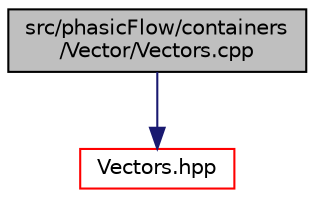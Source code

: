digraph "src/phasicFlow/containers/Vector/Vectors.cpp"
{
 // LATEX_PDF_SIZE
  edge [fontname="Helvetica",fontsize="10",labelfontname="Helvetica",labelfontsize="10"];
  node [fontname="Helvetica",fontsize="10",shape=record];
  Node1 [label="src/phasicFlow/containers\l/Vector/Vectors.cpp",height=0.2,width=0.4,color="black", fillcolor="grey75", style="filled", fontcolor="black",tooltip=" "];
  Node1 -> Node2 [color="midnightblue",fontsize="10",style="solid",fontname="Helvetica"];
  Node2 [label="Vectors.hpp",height=0.2,width=0.4,color="red", fillcolor="white", style="filled",URL="$Vectors_8hpp.html",tooltip=" "];
}

